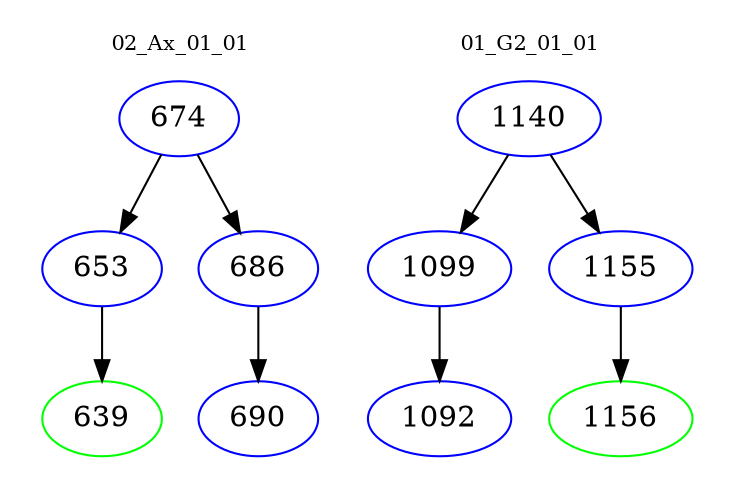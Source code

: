 digraph{
subgraph cluster_0 {
color = white
label = "02_Ax_01_01";
fontsize=10;
T0_674 [label="674", color="blue"]
T0_674 -> T0_653 [color="black"]
T0_653 [label="653", color="blue"]
T0_653 -> T0_639 [color="black"]
T0_639 [label="639", color="green"]
T0_674 -> T0_686 [color="black"]
T0_686 [label="686", color="blue"]
T0_686 -> T0_690 [color="black"]
T0_690 [label="690", color="blue"]
}
subgraph cluster_1 {
color = white
label = "01_G2_01_01";
fontsize=10;
T1_1140 [label="1140", color="blue"]
T1_1140 -> T1_1099 [color="black"]
T1_1099 [label="1099", color="blue"]
T1_1099 -> T1_1092 [color="black"]
T1_1092 [label="1092", color="blue"]
T1_1140 -> T1_1155 [color="black"]
T1_1155 [label="1155", color="blue"]
T1_1155 -> T1_1156 [color="black"]
T1_1156 [label="1156", color="green"]
}
}
